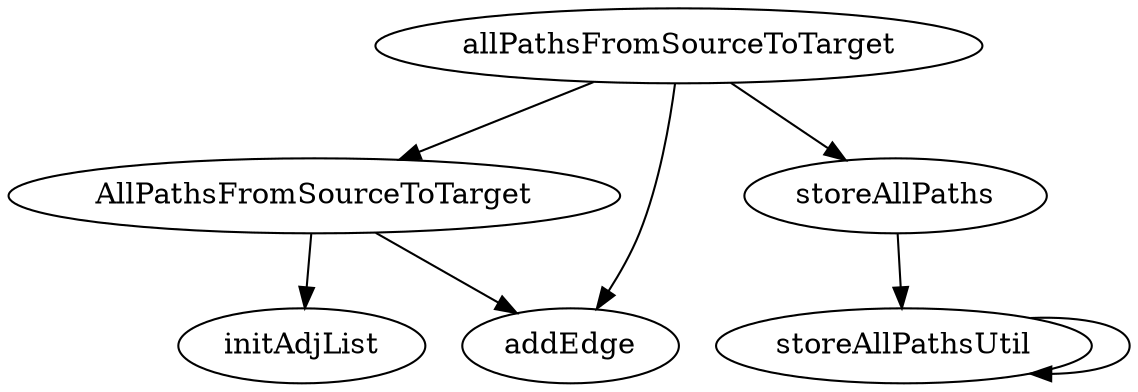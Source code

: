 digraph CallGraph {
    "AllPathsFromSourceToTarget" -> "initAdjList";
    "AllPathsFromSourceToTarget" -> "addEdge";
    "storeAllPaths" -> "storeAllPathsUtil";
    "storeAllPathsUtil" -> "storeAllPathsUtil"; // recursive call
    "allPathsFromSourceToTarget" -> "AllPathsFromSourceToTarget";
    "allPathsFromSourceToTarget" -> "addEdge";
    "allPathsFromSourceToTarget" -> "storeAllPaths";
}

